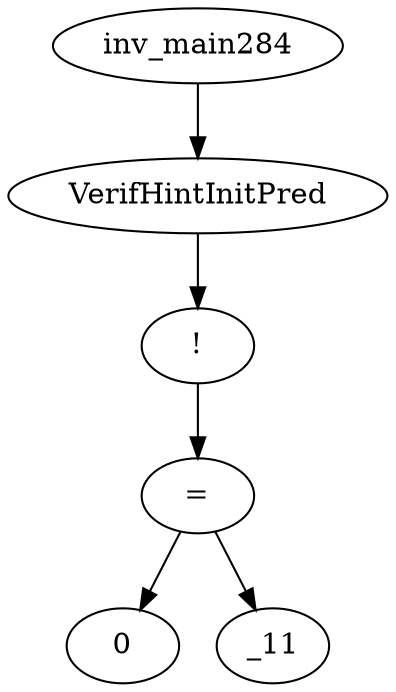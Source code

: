 digraph dag {
0 [label="inv_main284"];
1 [label="VerifHintInitPred"];
2 [label="!"];
3 [label="="];
4 [label="0"];
5 [label="_11"];
0->1
1->2
2->3
3->5
3 -> 4
}
